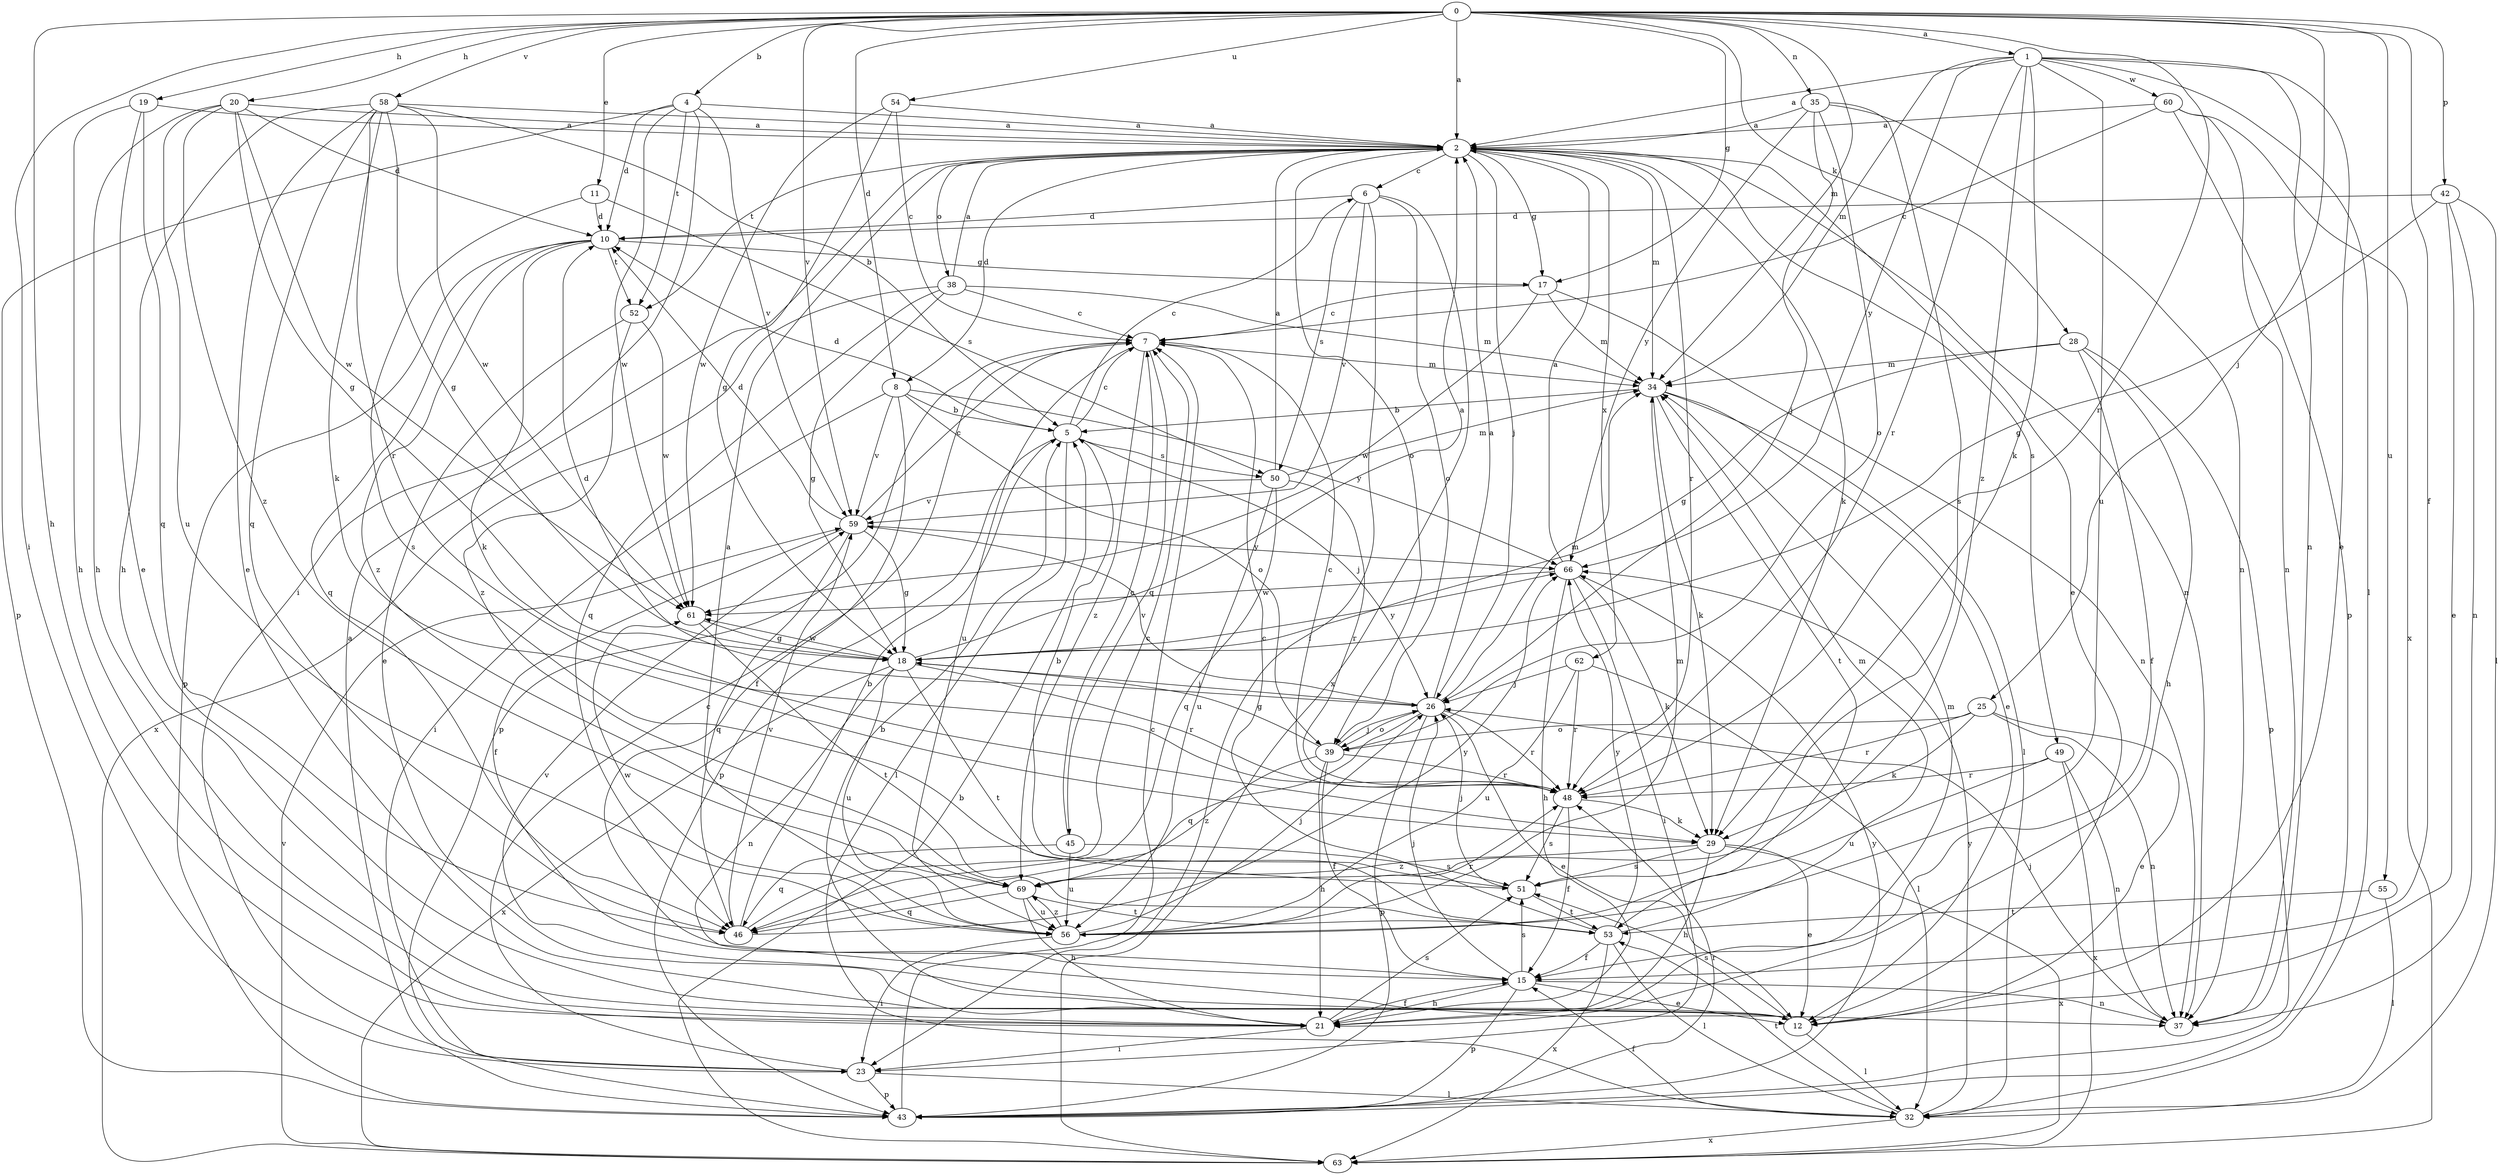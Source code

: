 strict digraph  {
0;
1;
2;
4;
5;
6;
7;
8;
10;
11;
12;
15;
17;
18;
19;
20;
21;
23;
25;
26;
28;
29;
32;
34;
35;
37;
38;
39;
42;
43;
45;
46;
48;
49;
50;
51;
52;
53;
54;
55;
56;
58;
59;
60;
61;
62;
63;
66;
69;
0 -> 1  [label=a];
0 -> 2  [label=a];
0 -> 4  [label=b];
0 -> 8  [label=d];
0 -> 11  [label=e];
0 -> 15  [label=f];
0 -> 17  [label=g];
0 -> 19  [label=h];
0 -> 20  [label=h];
0 -> 21  [label=h];
0 -> 23  [label=i];
0 -> 25  [label=j];
0 -> 28  [label=k];
0 -> 34  [label=m];
0 -> 35  [label=n];
0 -> 42  [label=p];
0 -> 48  [label=r];
0 -> 54  [label=u];
0 -> 55  [label=u];
0 -> 58  [label=v];
0 -> 59  [label=v];
1 -> 2  [label=a];
1 -> 12  [label=e];
1 -> 29  [label=k];
1 -> 32  [label=l];
1 -> 34  [label=m];
1 -> 37  [label=n];
1 -> 48  [label=r];
1 -> 56  [label=u];
1 -> 60  [label=w];
1 -> 66  [label=y];
1 -> 69  [label=z];
2 -> 6  [label=c];
2 -> 8  [label=d];
2 -> 12  [label=e];
2 -> 17  [label=g];
2 -> 26  [label=j];
2 -> 29  [label=k];
2 -> 34  [label=m];
2 -> 37  [label=n];
2 -> 38  [label=o];
2 -> 39  [label=o];
2 -> 48  [label=r];
2 -> 49  [label=s];
2 -> 52  [label=t];
2 -> 62  [label=x];
4 -> 2  [label=a];
4 -> 10  [label=d];
4 -> 23  [label=i];
4 -> 43  [label=p];
4 -> 52  [label=t];
4 -> 59  [label=v];
4 -> 61  [label=w];
5 -> 6  [label=c];
5 -> 7  [label=c];
5 -> 10  [label=d];
5 -> 26  [label=j];
5 -> 32  [label=l];
5 -> 43  [label=p];
5 -> 50  [label=s];
6 -> 10  [label=d];
6 -> 23  [label=i];
6 -> 39  [label=o];
6 -> 50  [label=s];
6 -> 59  [label=v];
6 -> 63  [label=x];
7 -> 34  [label=m];
7 -> 43  [label=p];
7 -> 45  [label=q];
7 -> 56  [label=u];
7 -> 69  [label=z];
8 -> 5  [label=b];
8 -> 15  [label=f];
8 -> 23  [label=i];
8 -> 39  [label=o];
8 -> 59  [label=v];
8 -> 66  [label=y];
10 -> 17  [label=g];
10 -> 29  [label=k];
10 -> 43  [label=p];
10 -> 46  [label=q];
10 -> 52  [label=t];
10 -> 69  [label=z];
11 -> 10  [label=d];
11 -> 50  [label=s];
11 -> 51  [label=s];
12 -> 32  [label=l];
12 -> 51  [label=s];
12 -> 59  [label=v];
15 -> 12  [label=e];
15 -> 21  [label=h];
15 -> 26  [label=j];
15 -> 37  [label=n];
15 -> 43  [label=p];
15 -> 51  [label=s];
17 -> 7  [label=c];
17 -> 34  [label=m];
17 -> 37  [label=n];
17 -> 61  [label=w];
18 -> 2  [label=a];
18 -> 26  [label=j];
18 -> 37  [label=n];
18 -> 48  [label=r];
18 -> 53  [label=t];
18 -> 56  [label=u];
18 -> 61  [label=w];
18 -> 63  [label=x];
18 -> 66  [label=y];
19 -> 2  [label=a];
19 -> 12  [label=e];
19 -> 21  [label=h];
19 -> 46  [label=q];
20 -> 2  [label=a];
20 -> 10  [label=d];
20 -> 18  [label=g];
20 -> 21  [label=h];
20 -> 56  [label=u];
20 -> 61  [label=w];
20 -> 69  [label=z];
21 -> 5  [label=b];
21 -> 15  [label=f];
21 -> 23  [label=i];
21 -> 34  [label=m];
21 -> 51  [label=s];
23 -> 7  [label=c];
23 -> 32  [label=l];
23 -> 43  [label=p];
25 -> 12  [label=e];
25 -> 29  [label=k];
25 -> 37  [label=n];
25 -> 39  [label=o];
25 -> 48  [label=r];
26 -> 2  [label=a];
26 -> 10  [label=d];
26 -> 12  [label=e];
26 -> 34  [label=m];
26 -> 39  [label=o];
26 -> 43  [label=p];
26 -> 46  [label=q];
26 -> 48  [label=r];
26 -> 59  [label=v];
28 -> 15  [label=f];
28 -> 18  [label=g];
28 -> 21  [label=h];
28 -> 34  [label=m];
28 -> 43  [label=p];
29 -> 12  [label=e];
29 -> 21  [label=h];
29 -> 51  [label=s];
29 -> 63  [label=x];
29 -> 69  [label=z];
32 -> 15  [label=f];
32 -> 53  [label=t];
32 -> 63  [label=x];
32 -> 66  [label=y];
34 -> 5  [label=b];
34 -> 12  [label=e];
34 -> 29  [label=k];
34 -> 32  [label=l];
34 -> 53  [label=t];
35 -> 2  [label=a];
35 -> 26  [label=j];
35 -> 37  [label=n];
35 -> 39  [label=o];
35 -> 51  [label=s];
35 -> 66  [label=y];
37 -> 26  [label=j];
38 -> 2  [label=a];
38 -> 7  [label=c];
38 -> 18  [label=g];
38 -> 34  [label=m];
38 -> 46  [label=q];
38 -> 63  [label=x];
39 -> 15  [label=f];
39 -> 18  [label=g];
39 -> 21  [label=h];
39 -> 26  [label=j];
39 -> 48  [label=r];
39 -> 69  [label=z];
42 -> 10  [label=d];
42 -> 12  [label=e];
42 -> 18  [label=g];
42 -> 32  [label=l];
42 -> 37  [label=n];
43 -> 2  [label=a];
43 -> 7  [label=c];
43 -> 48  [label=r];
43 -> 66  [label=y];
45 -> 7  [label=c];
45 -> 46  [label=q];
45 -> 51  [label=s];
45 -> 56  [label=u];
46 -> 5  [label=b];
46 -> 7  [label=c];
46 -> 59  [label=v];
46 -> 66  [label=y];
48 -> 7  [label=c];
48 -> 15  [label=f];
48 -> 29  [label=k];
48 -> 51  [label=s];
49 -> 37  [label=n];
49 -> 48  [label=r];
49 -> 56  [label=u];
49 -> 63  [label=x];
50 -> 2  [label=a];
50 -> 34  [label=m];
50 -> 46  [label=q];
50 -> 48  [label=r];
50 -> 56  [label=u];
50 -> 59  [label=v];
51 -> 5  [label=b];
51 -> 26  [label=j];
51 -> 53  [label=t];
52 -> 12  [label=e];
52 -> 61  [label=w];
52 -> 69  [label=z];
53 -> 7  [label=c];
53 -> 15  [label=f];
53 -> 32  [label=l];
53 -> 34  [label=m];
53 -> 63  [label=x];
53 -> 66  [label=y];
54 -> 2  [label=a];
54 -> 7  [label=c];
54 -> 18  [label=g];
54 -> 61  [label=w];
55 -> 32  [label=l];
55 -> 53  [label=t];
56 -> 2  [label=a];
56 -> 23  [label=i];
56 -> 26  [label=j];
56 -> 34  [label=m];
56 -> 48  [label=r];
56 -> 61  [label=w];
56 -> 69  [label=z];
58 -> 2  [label=a];
58 -> 5  [label=b];
58 -> 12  [label=e];
58 -> 18  [label=g];
58 -> 21  [label=h];
58 -> 29  [label=k];
58 -> 46  [label=q];
58 -> 48  [label=r];
58 -> 61  [label=w];
59 -> 7  [label=c];
59 -> 10  [label=d];
59 -> 15  [label=f];
59 -> 18  [label=g];
59 -> 46  [label=q];
59 -> 66  [label=y];
60 -> 2  [label=a];
60 -> 7  [label=c];
60 -> 37  [label=n];
60 -> 43  [label=p];
60 -> 63  [label=x];
61 -> 18  [label=g];
61 -> 53  [label=t];
62 -> 26  [label=j];
62 -> 32  [label=l];
62 -> 48  [label=r];
62 -> 56  [label=u];
63 -> 5  [label=b];
63 -> 59  [label=v];
66 -> 2  [label=a];
66 -> 21  [label=h];
66 -> 23  [label=i];
66 -> 29  [label=k];
66 -> 61  [label=w];
69 -> 21  [label=h];
69 -> 46  [label=q];
69 -> 53  [label=t];
69 -> 56  [label=u];
}
